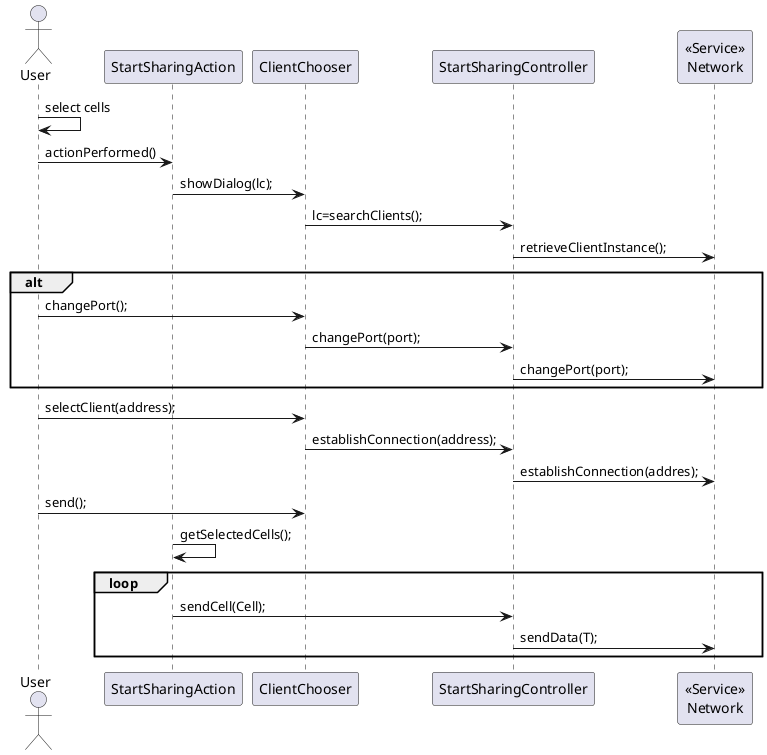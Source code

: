 @startuml doc-files/select_cells_and_click_ipc_01_01.png
 actor User
 participant "StartSharingAction" as ssa 
 participant "ClientChooser" as cc
 participant "StartSharingController" as ssc
 participant "<<Service>>\nNetwork" as net
 User -> User : select cells
 User -> ssa : actionPerformed()
 ssa -> cc : showDialog(lc);
 cc -> ssc : lc=searchClients();
 ssc -> net : retrieveClientInstance();
 alt
 User -> cc : changePort();
 cc -> ssc : changePort(port);
 ssc -> net : changePort(port);
 end
 User -> cc : selectClient(address);
 cc -> ssc : establishConnection(address);
 ssc -> net : establishConnection(addres);
 User -> cc : send();
 ssa -> ssa : getSelectedCells();
 loop
    ssa -> ssc : sendCell(Cell);
    ssc -> net : sendData(T);
 end

@enduml